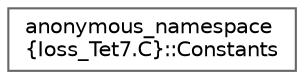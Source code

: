 digraph "Graphical Class Hierarchy"
{
 // INTERACTIVE_SVG=YES
 // LATEX_PDF_SIZE
  bgcolor="transparent";
  edge [fontname=Helvetica,fontsize=10,labelfontname=Helvetica,labelfontsize=10];
  node [fontname=Helvetica,fontsize=10,shape=box,height=0.2,width=0.4];
  rankdir="LR";
  Node0 [id="Node000000",label="anonymous_namespace\l\{Ioss_Tet7.C\}::Constants",height=0.2,width=0.4,color="grey40", fillcolor="white", style="filled",URL="$structanonymous__namespace_02Ioss__Tet7_8C_03_1_1Constants.html",tooltip=" "];
}
